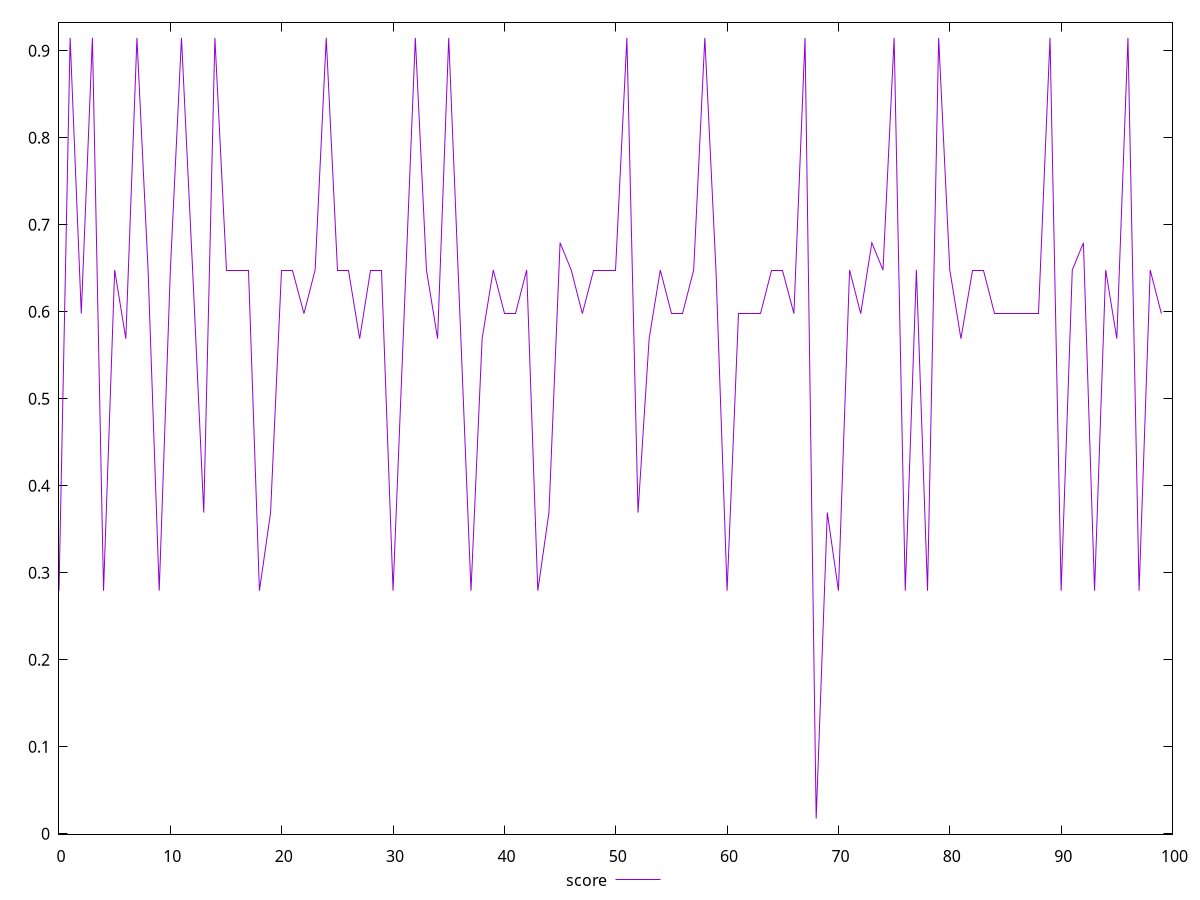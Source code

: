 reset
set terminal svg size 640, 490 enhanced background rgb 'white'
set output "reprap/cumulative-layout-shift/samples/pages+cached+noexternal+noimg/score/values.svg"

$score <<EOF
0 0.27931295209719315
1 0.9146517814122077
2 0.5978316776798642
3 0.9146517814122077
4 0.27931295209719315
5 0.6478936866255779
6 0.5690350599985126
7 0.9146517814122077
8 0.6478936866255779
9 0.27931295209719315
10 0.6478936866255779
11 0.9146517814122077
12 0.6478936866255779
13 0.3690659991228524
14 0.9146517814122077
15 0.6478936866255779
16 0.6478936866255779
17 0.6478936866255779
18 0.27931295209719315
19 0.3690659991228524
20 0.6478936866255779
21 0.6478936866255779
22 0.5978316776798642
23 0.6478936866255779
24 0.9146517814122077
25 0.6478936866255779
26 0.6478936866255779
27 0.5690350599985126
28 0.6478936866255779
29 0.6478936866255779
30 0.27931295209719315
31 0.5978316776798642
32 0.9146517814122077
33 0.6478936866255779
34 0.5690350599985126
35 0.9146517814122077
36 0.5978316776798642
37 0.27931295209719315
38 0.5690350599985126
39 0.6478936866255779
40 0.5978316776798642
41 0.5978316776798642
42 0.6478936866255779
43 0.27931295209719315
44 0.3690659991228524
45 0.6792219852973744
46 0.6478936866255779
47 0.5978316776798642
48 0.6478936866255779
49 0.6478936866255779
50 0.6478936866255779
51 0.9146517814122077
52 0.3690659991228524
53 0.5690350599985126
54 0.6478936866255779
55 0.5978316776798642
56 0.5978316776798642
57 0.6478936866255779
58 0.9146517814122077
59 0.6478936866255779
60 0.27931295209719315
61 0.5978316776798642
62 0.5978316776798642
63 0.5978316776798642
64 0.6478936866255779
65 0.6478936866255779
66 0.5978316776798642
67 0.9146517814122077
68 0.017481246450500643
69 0.3690659991228524
70 0.27931295209719315
71 0.6478936866255779
72 0.5978316776798642
73 0.6792219852973744
74 0.6478936866255779
75 0.9146517814122077
76 0.27931295209719315
77 0.6478936866255779
78 0.27931295209719315
79 0.9146517814122077
80 0.6478936866255779
81 0.5690350599985126
82 0.6478936866255779
83 0.6478936866255779
84 0.5978316776798642
85 0.5978316776798642
86 0.5978316776798642
87 0.5978316776798642
88 0.5978316776798642
89 0.9146517814122077
90 0.27931295209719315
91 0.6478936866255779
92 0.6792219852973744
93 0.27931295209719315
94 0.6478936866255779
95 0.5690350599985126
96 0.9146517814122077
97 0.27931295209719315
98 0.6478936866255779
99 0.5978316776798642
EOF

set key outside below
set yrange [-0.0004621642487335001:0.9325951921114418]

plot \
  $score title "score" with line, \


reset
